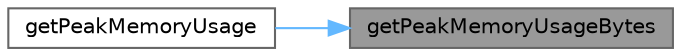 digraph "getPeakMemoryUsageBytes"
{
 // INTERACTIVE_SVG=YES
 // LATEX_PDF_SIZE
  bgcolor="transparent";
  edge [fontname=Helvetica,fontsize=10,labelfontname=Helvetica,labelfontsize=10];
  node [fontname=Helvetica,fontsize=10,shape=box,height=0.2,width=0.4];
  rankdir="RL";
  Node1 [label="getPeakMemoryUsageBytes",height=0.2,width=0.4,color="gray40", fillcolor="grey60", style="filled", fontcolor="black",tooltip="Returns the current process peak memory usage in bytes."];
  Node1 -> Node2 [dir="back",color="steelblue1",style="solid"];
  Node2 [label="getPeakMemoryUsage",height=0.2,width=0.4,color="grey40", fillcolor="white", style="filled",URL="$group__utilities.html#ga0322fb1880d2df2926334f65567a126f",tooltip="Returns the current process peak memory usage."];
}
